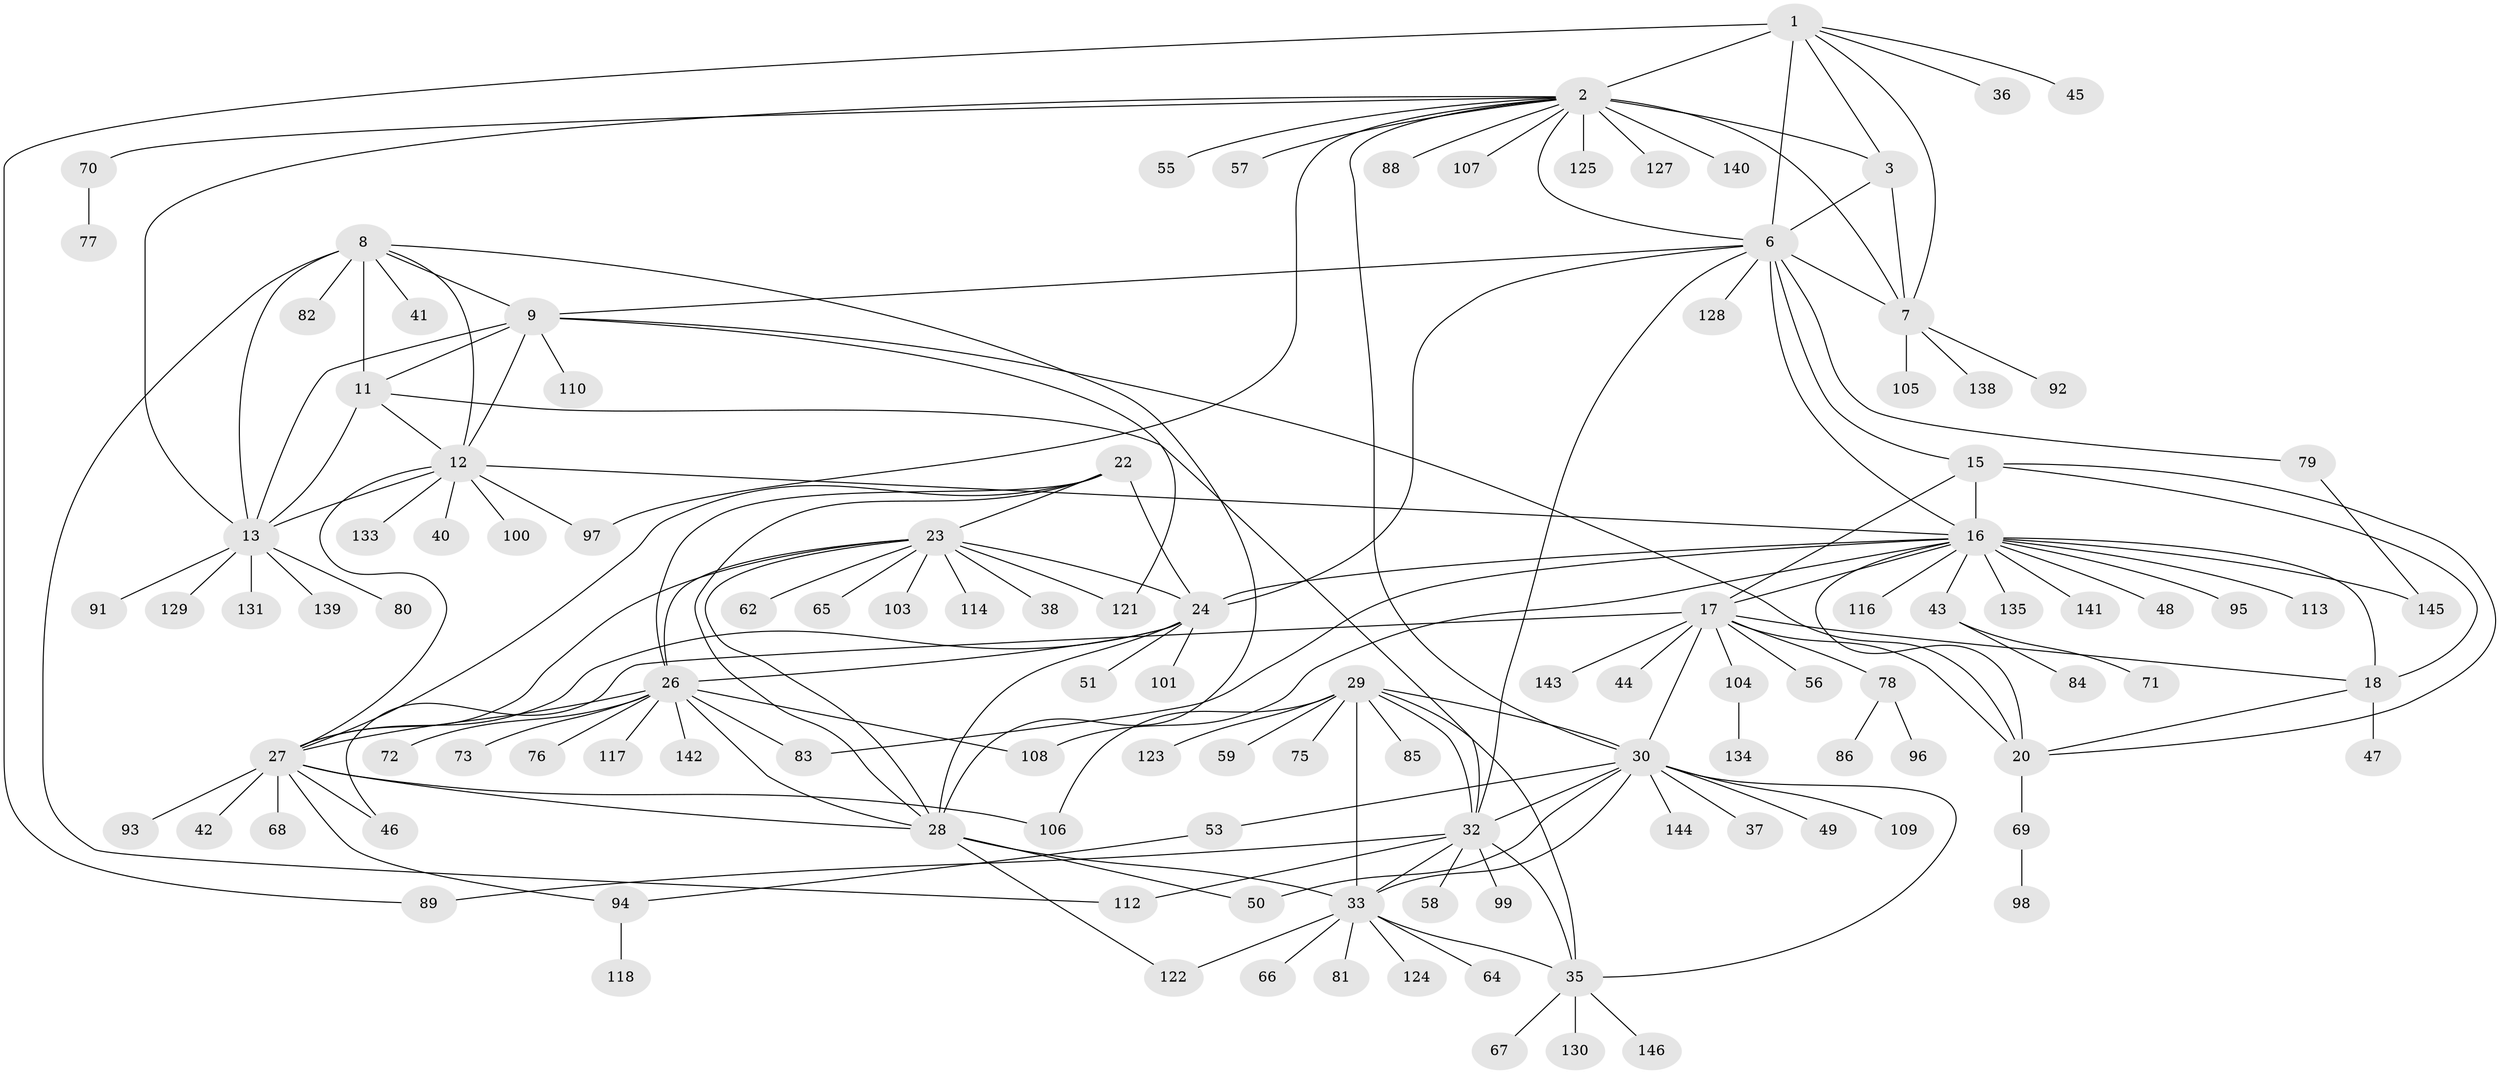 // Generated by graph-tools (version 1.1) at 2025/52/02/27/25 19:52:20]
// undirected, 119 vertices, 175 edges
graph export_dot {
graph [start="1"]
  node [color=gray90,style=filled];
  1 [super="+5"];
  2 [super="+4"];
  3 [super="+90"];
  6 [super="+54"];
  7 [super="+102"];
  8 [super="+10"];
  9 [super="+126"];
  11 [super="+111"];
  12 [super="+132"];
  13 [super="+14"];
  15;
  16 [super="+21"];
  17 [super="+61"];
  18 [super="+19"];
  20 [super="+60"];
  22;
  23 [super="+136"];
  24 [super="+25"];
  26 [super="+52"];
  27 [super="+63"];
  28 [super="+39"];
  29 [super="+74"];
  30 [super="+31"];
  32 [super="+87"];
  33 [super="+34"];
  35;
  36;
  37;
  38;
  40;
  41;
  42;
  43;
  44;
  45;
  46;
  47;
  48;
  49;
  50;
  51;
  53;
  55;
  56;
  57;
  58;
  59;
  62;
  64;
  65;
  66;
  67;
  68;
  69;
  70 [super="+115"];
  71;
  72;
  73;
  75;
  76 [super="+119"];
  77;
  78;
  79;
  80;
  81;
  82;
  83;
  84;
  85;
  86;
  88;
  89;
  91;
  92;
  93;
  94;
  95;
  96;
  97 [super="+120"];
  98;
  99;
  100;
  101;
  103;
  104;
  105;
  106;
  107;
  108 [super="+137"];
  109;
  110;
  112;
  113;
  114;
  116;
  117;
  118;
  121;
  122;
  123;
  124;
  125;
  127;
  128;
  129;
  130;
  131;
  133;
  134;
  135;
  138;
  139;
  140;
  141;
  142;
  143;
  144;
  145;
  146;
  1 -- 2 [weight=4];
  1 -- 3 [weight=2];
  1 -- 6 [weight=2];
  1 -- 7 [weight=2];
  1 -- 36;
  1 -- 45;
  1 -- 89;
  2 -- 3 [weight=2];
  2 -- 6 [weight=2];
  2 -- 7 [weight=2];
  2 -- 57;
  2 -- 70;
  2 -- 88;
  2 -- 125;
  2 -- 140;
  2 -- 97;
  2 -- 107;
  2 -- 55;
  2 -- 127;
  2 -- 30;
  2 -- 13;
  3 -- 6;
  3 -- 7;
  6 -- 7;
  6 -- 15;
  6 -- 79;
  6 -- 128;
  6 -- 24;
  6 -- 16;
  6 -- 32;
  6 -- 9;
  7 -- 92;
  7 -- 105;
  7 -- 138;
  8 -- 9 [weight=2];
  8 -- 11 [weight=2];
  8 -- 12 [weight=2];
  8 -- 13 [weight=4];
  8 -- 41;
  8 -- 28;
  8 -- 112;
  8 -- 82;
  9 -- 11;
  9 -- 12;
  9 -- 13 [weight=2];
  9 -- 20;
  9 -- 110;
  9 -- 121;
  11 -- 12;
  11 -- 13 [weight=2];
  11 -- 32;
  12 -- 13 [weight=2];
  12 -- 27;
  12 -- 40;
  12 -- 97;
  12 -- 100;
  12 -- 133;
  12 -- 16;
  13 -- 129;
  13 -- 131;
  13 -- 139;
  13 -- 80;
  13 -- 91;
  15 -- 16 [weight=2];
  15 -- 17;
  15 -- 18 [weight=2];
  15 -- 20;
  16 -- 17 [weight=2];
  16 -- 18 [weight=4];
  16 -- 20 [weight=2];
  16 -- 48;
  16 -- 83;
  16 -- 95;
  16 -- 113;
  16 -- 116;
  16 -- 135;
  16 -- 141;
  16 -- 145;
  16 -- 24;
  16 -- 43;
  16 -- 108;
  17 -- 18 [weight=2];
  17 -- 20;
  17 -- 44;
  17 -- 46;
  17 -- 56;
  17 -- 104;
  17 -- 143;
  17 -- 78;
  17 -- 30;
  18 -- 20 [weight=2];
  18 -- 47;
  20 -- 69;
  22 -- 23;
  22 -- 24 [weight=2];
  22 -- 26;
  22 -- 27;
  22 -- 28;
  23 -- 24 [weight=2];
  23 -- 26;
  23 -- 27;
  23 -- 28;
  23 -- 38;
  23 -- 62;
  23 -- 65;
  23 -- 103;
  23 -- 114;
  23 -- 121;
  24 -- 26 [weight=2];
  24 -- 27 [weight=2];
  24 -- 28 [weight=2];
  24 -- 101;
  24 -- 51;
  26 -- 27;
  26 -- 28;
  26 -- 72;
  26 -- 73;
  26 -- 76;
  26 -- 83;
  26 -- 108;
  26 -- 117;
  26 -- 142;
  27 -- 28;
  27 -- 42;
  27 -- 46;
  27 -- 68;
  27 -- 93;
  27 -- 94;
  27 -- 106;
  28 -- 33;
  28 -- 50;
  28 -- 122;
  29 -- 30 [weight=2];
  29 -- 32;
  29 -- 33 [weight=2];
  29 -- 35;
  29 -- 59;
  29 -- 75;
  29 -- 85;
  29 -- 106;
  29 -- 123;
  30 -- 32 [weight=2];
  30 -- 33 [weight=4];
  30 -- 35 [weight=2];
  30 -- 37;
  30 -- 50;
  30 -- 109;
  30 -- 144;
  30 -- 49;
  30 -- 53;
  32 -- 33 [weight=2];
  32 -- 35;
  32 -- 58;
  32 -- 99;
  32 -- 89;
  32 -- 112;
  33 -- 35 [weight=2];
  33 -- 66;
  33 -- 81;
  33 -- 124;
  33 -- 64;
  33 -- 122;
  35 -- 67;
  35 -- 130;
  35 -- 146;
  43 -- 71;
  43 -- 84;
  53 -- 94;
  69 -- 98;
  70 -- 77;
  78 -- 86;
  78 -- 96;
  79 -- 145;
  94 -- 118;
  104 -- 134;
}

